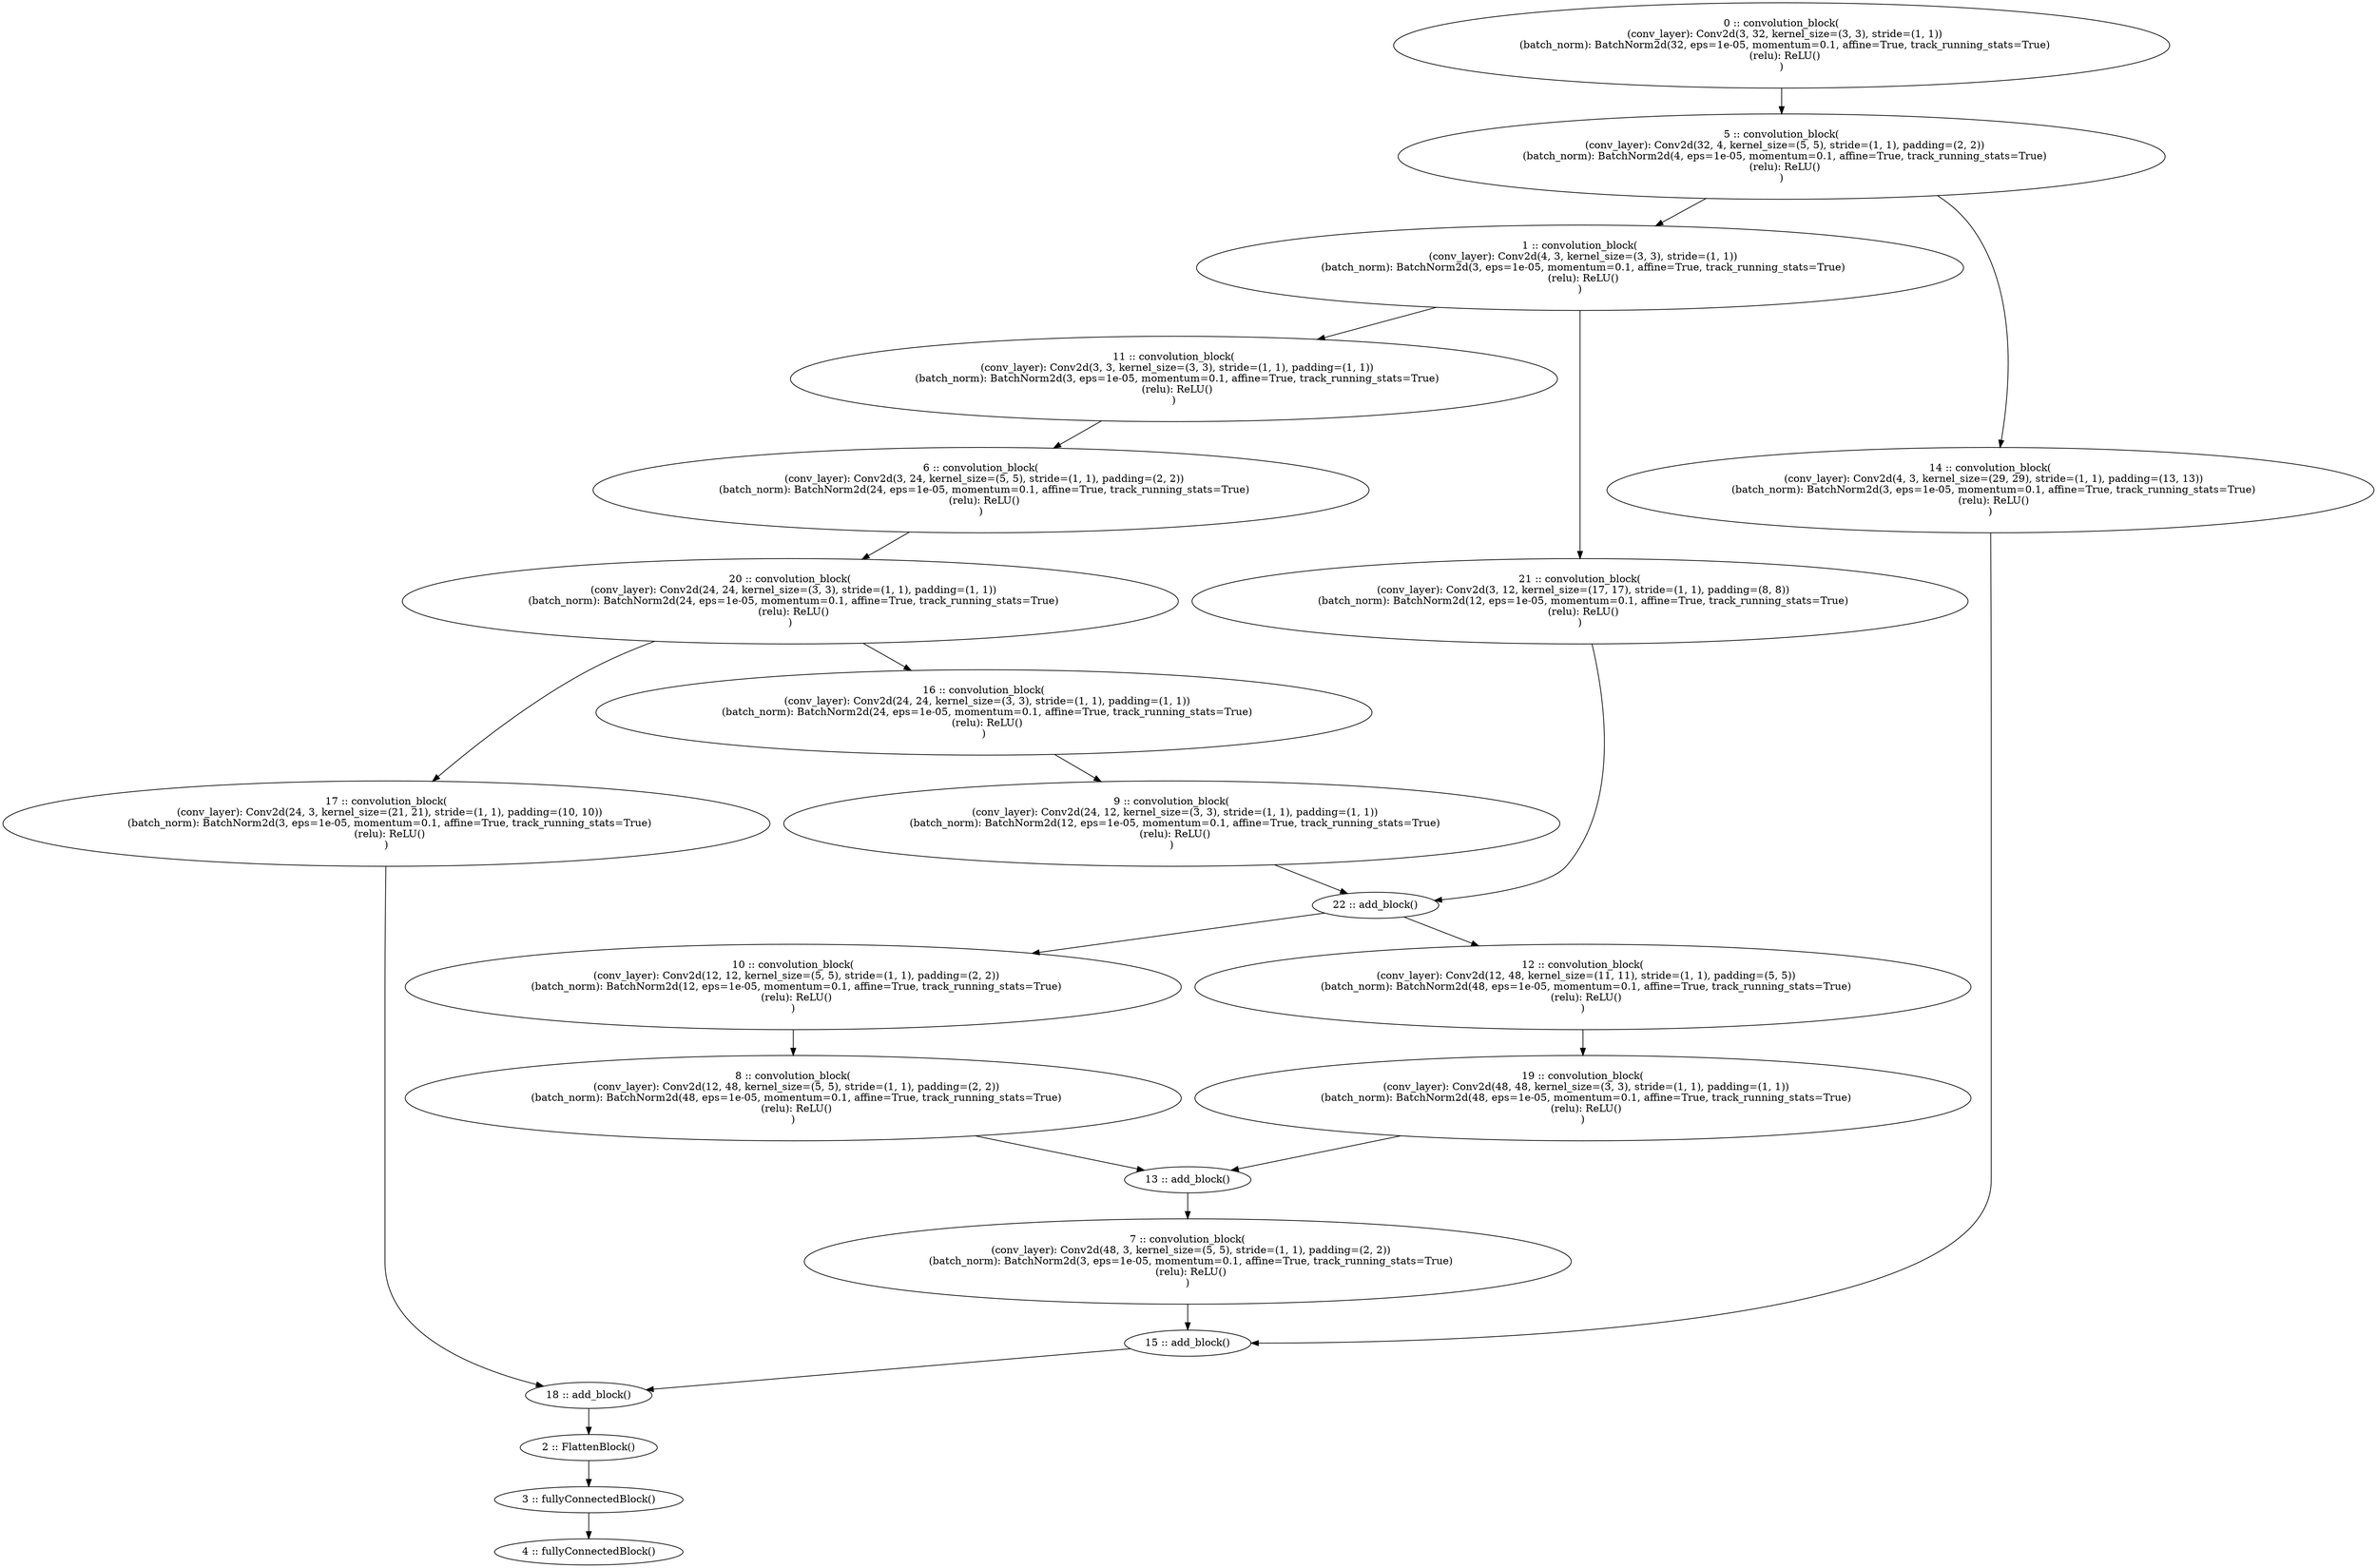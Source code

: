 // ./assets/images/test_net.gv
digraph "./assets/images/test_net" {
	0 [label="0 :: convolution_block(
  (conv_layer): Conv2d(3, 32, kernel_size=(3, 3), stride=(1, 1))
  (batch_norm): BatchNorm2d(32, eps=1e-05, momentum=0.1, affine=True, track_running_stats=True)
  (relu): ReLU()
)"]
	1 [label="1 :: convolution_block(
  (conv_layer): Conv2d(4, 3, kernel_size=(3, 3), stride=(1, 1))
  (batch_norm): BatchNorm2d(3, eps=1e-05, momentum=0.1, affine=True, track_running_stats=True)
  (relu): ReLU()
)"]
	2 [label="2 :: FlattenBlock()"]
	3 [label="3 :: fullyConnectedBlock()"]
	4 [label="4 :: fullyConnectedBlock()"]
	5 [label="5 :: convolution_block(
  (conv_layer): Conv2d(32, 4, kernel_size=(5, 5), stride=(1, 1), padding=(2, 2))
  (batch_norm): BatchNorm2d(4, eps=1e-05, momentum=0.1, affine=True, track_running_stats=True)
  (relu): ReLU()
)"]
	6 [label="6 :: convolution_block(
  (conv_layer): Conv2d(3, 24, kernel_size=(5, 5), stride=(1, 1), padding=(2, 2))
  (batch_norm): BatchNorm2d(24, eps=1e-05, momentum=0.1, affine=True, track_running_stats=True)
  (relu): ReLU()
)"]
	7 [label="7 :: convolution_block(
  (conv_layer): Conv2d(48, 3, kernel_size=(5, 5), stride=(1, 1), padding=(2, 2))
  (batch_norm): BatchNorm2d(3, eps=1e-05, momentum=0.1, affine=True, track_running_stats=True)
  (relu): ReLU()
)"]
	8 [label="8 :: convolution_block(
  (conv_layer): Conv2d(12, 48, kernel_size=(5, 5), stride=(1, 1), padding=(2, 2))
  (batch_norm): BatchNorm2d(48, eps=1e-05, momentum=0.1, affine=True, track_running_stats=True)
  (relu): ReLU()
)"]
	9 [label="9 :: convolution_block(
  (conv_layer): Conv2d(24, 12, kernel_size=(3, 3), stride=(1, 1), padding=(1, 1))
  (batch_norm): BatchNorm2d(12, eps=1e-05, momentum=0.1, affine=True, track_running_stats=True)
  (relu): ReLU()
)"]
	10 [label="10 :: convolution_block(
  (conv_layer): Conv2d(12, 12, kernel_size=(5, 5), stride=(1, 1), padding=(2, 2))
  (batch_norm): BatchNorm2d(12, eps=1e-05, momentum=0.1, affine=True, track_running_stats=True)
  (relu): ReLU()
)"]
	11 [label="11 :: convolution_block(
  (conv_layer): Conv2d(3, 3, kernel_size=(3, 3), stride=(1, 1), padding=(1, 1))
  (batch_norm): BatchNorm2d(3, eps=1e-05, momentum=0.1, affine=True, track_running_stats=True)
  (relu): ReLU()
)"]
	12 [label="12 :: convolution_block(
  (conv_layer): Conv2d(12, 48, kernel_size=(11, 11), stride=(1, 1), padding=(5, 5))
  (batch_norm): BatchNorm2d(48, eps=1e-05, momentum=0.1, affine=True, track_running_stats=True)
  (relu): ReLU()
)"]
	13 [label="13 :: add_block()"]
	14 [label="14 :: convolution_block(
  (conv_layer): Conv2d(4, 3, kernel_size=(29, 29), stride=(1, 1), padding=(13, 13))
  (batch_norm): BatchNorm2d(3, eps=1e-05, momentum=0.1, affine=True, track_running_stats=True)
  (relu): ReLU()
)"]
	15 [label="15 :: add_block()"]
	16 [label="16 :: convolution_block(
  (conv_layer): Conv2d(24, 24, kernel_size=(3, 3), stride=(1, 1), padding=(1, 1))
  (batch_norm): BatchNorm2d(24, eps=1e-05, momentum=0.1, affine=True, track_running_stats=True)
  (relu): ReLU()
)"]
	17 [label="17 :: convolution_block(
  (conv_layer): Conv2d(24, 3, kernel_size=(21, 21), stride=(1, 1), padding=(10, 10))
  (batch_norm): BatchNorm2d(3, eps=1e-05, momentum=0.1, affine=True, track_running_stats=True)
  (relu): ReLU()
)"]
	18 [label="18 :: add_block()"]
	19 [label="19 :: convolution_block(
  (conv_layer): Conv2d(48, 48, kernel_size=(3, 3), stride=(1, 1), padding=(1, 1))
  (batch_norm): BatchNorm2d(48, eps=1e-05, momentum=0.1, affine=True, track_running_stats=True)
  (relu): ReLU()
)"]
	20 [label="20 :: convolution_block(
  (conv_layer): Conv2d(24, 24, kernel_size=(3, 3), stride=(1, 1), padding=(1, 1))
  (batch_norm): BatchNorm2d(24, eps=1e-05, momentum=0.1, affine=True, track_running_stats=True)
  (relu): ReLU()
)"]
	21 [label="21 :: convolution_block(
  (conv_layer): Conv2d(3, 12, kernel_size=(17, 17), stride=(1, 1), padding=(8, 8))
  (batch_norm): BatchNorm2d(12, eps=1e-05, momentum=0.1, affine=True, track_running_stats=True)
  (relu): ReLU()
)"]
	22 [label="22 :: add_block()"]
	0 -> 5
	1 -> 11
	1 -> 21
	2 -> 3
	3 -> 4
	5 -> 1
	5 -> 14
	6 -> 20
	7 -> 15
	8 -> 13
	9 -> 22
	10 -> 8
	11 -> 6
	12 -> 19
	13 -> 7
	14 -> 15
	15 -> 18
	16 -> 9
	17 -> 18
	18 -> 2
	19 -> 13
	20 -> 16
	20 -> 17
	21 -> 22
	22 -> 10
	22 -> 12
}
